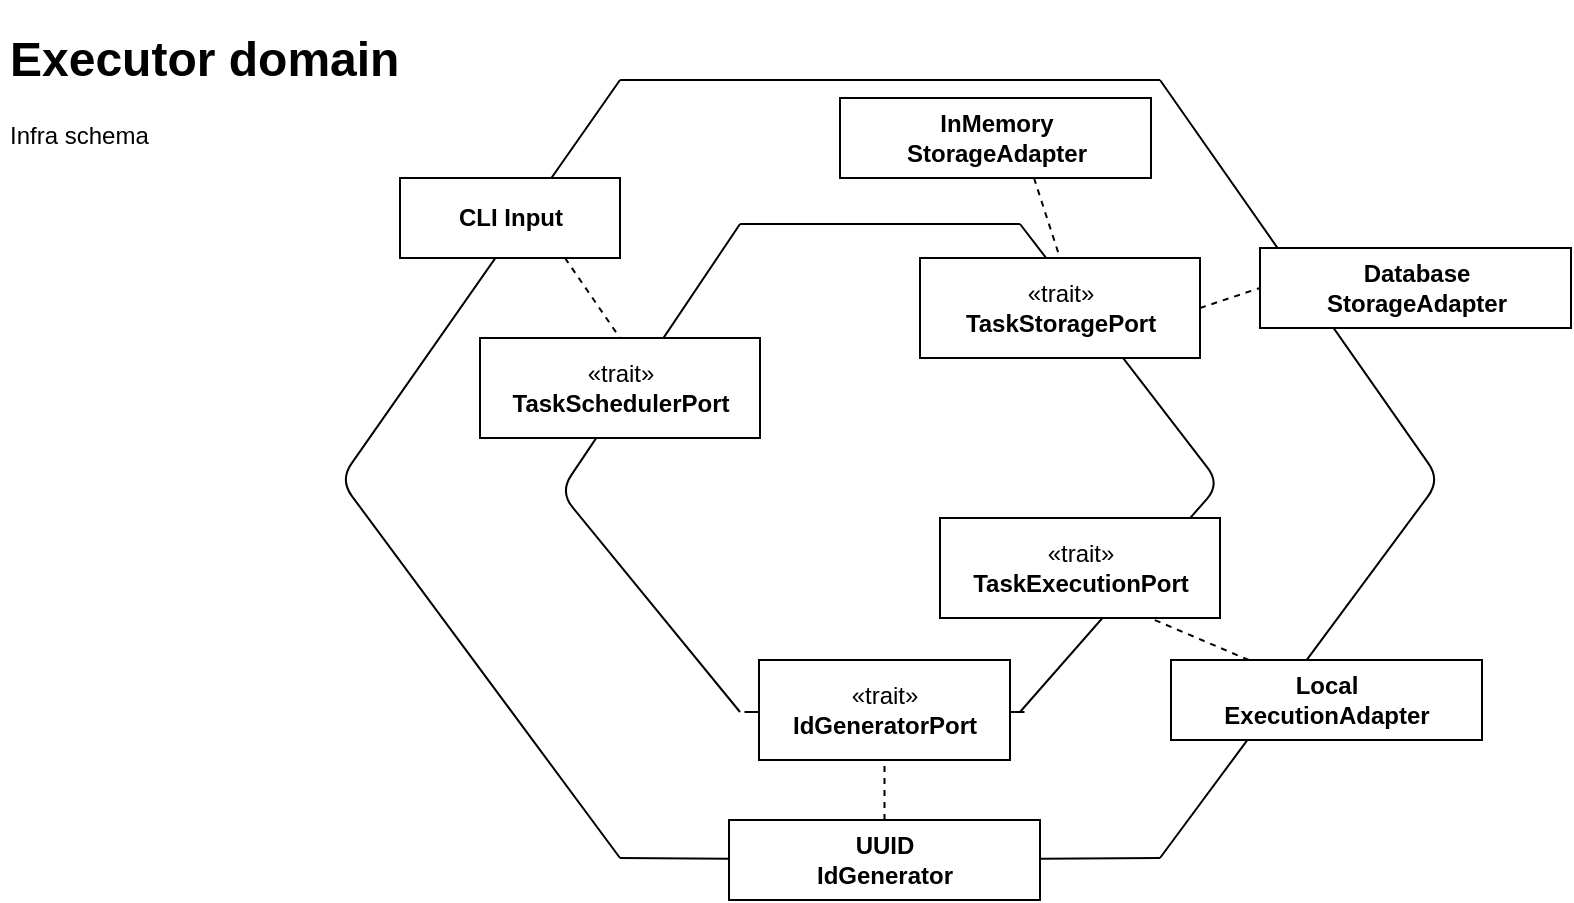 <mxfile version="12.9.6" type="device"><diagram id="_4J3uSuHlD3rPJK8LCzG" name="Page-1"><mxGraphModel dx="2062" dy="1088" grid="1" gridSize="10" guides="1" tooltips="1" connect="1" arrows="1" fold="1" page="1" pageScale="1" pageWidth="827" pageHeight="1169" math="0" shadow="0"><root><mxCell id="0"/><mxCell id="1" parent="0"/><mxCell id="YnIHJ7CLXTOqS6dfCss6-2" value="&lt;h1&gt;Executor domain&lt;/h1&gt;&lt;p&gt;Infra schema&lt;/p&gt;" style="text;html=1;strokeColor=none;fillColor=none;spacing=5;spacingTop=-20;whiteSpace=wrap;overflow=hidden;rounded=0;" parent="1" vertex="1"><mxGeometry x="10" y="10" width="220" height="70" as="geometry"/></mxCell><mxCell id="YnIHJ7CLXTOqS6dfCss6-3" value="" style="endArrow=none;html=1;" parent="1" edge="1"><mxGeometry width="50" height="50" relative="1" as="geometry"><mxPoint x="380" y="356" as="sourcePoint"/><mxPoint x="380" y="112" as="targetPoint"/><Array as="points"><mxPoint x="290" y="246"/></Array></mxGeometry></mxCell><mxCell id="YnIHJ7CLXTOqS6dfCss6-4" value="" style="endArrow=none;html=1;" parent="1" edge="1"><mxGeometry width="50" height="50" relative="1" as="geometry"><mxPoint x="520" y="356" as="sourcePoint"/><mxPoint x="520" y="112" as="targetPoint"/><Array as="points"><mxPoint x="620" y="242"/></Array></mxGeometry></mxCell><mxCell id="YnIHJ7CLXTOqS6dfCss6-5" value="" style="endArrow=none;html=1;" parent="1" edge="1"><mxGeometry width="50" height="50" relative="1" as="geometry"><mxPoint x="380" y="112" as="sourcePoint"/><mxPoint x="520" y="112" as="targetPoint"/></mxGeometry></mxCell><mxCell id="YnIHJ7CLXTOqS6dfCss6-6" value="" style="endArrow=none;html=1;" parent="1" edge="1"><mxGeometry width="50" height="50" relative="1" as="geometry"><mxPoint x="382.25" y="356" as="sourcePoint"/><mxPoint x="522.25" y="356" as="targetPoint"/></mxGeometry></mxCell><mxCell id="YnIHJ7CLXTOqS6dfCss6-7" value="«trait»&lt;br&gt;&lt;b&gt;TaskSchedulerPort&lt;/b&gt;" style="html=1;" parent="1" vertex="1"><mxGeometry x="250" y="169" width="140" height="50" as="geometry"/></mxCell><mxCell id="YnIHJ7CLXTOqS6dfCss6-11" value="«trait»&lt;br&gt;&lt;b&gt;TaskStoragePort&lt;/b&gt;" style="html=1;" parent="1" vertex="1"><mxGeometry x="470" y="129" width="140" height="50" as="geometry"/></mxCell><mxCell id="YnIHJ7CLXTOqS6dfCss6-12" value="«trait»&lt;br&gt;&lt;b&gt;TaskExecutionPort&lt;/b&gt;" style="html=1;" parent="1" vertex="1"><mxGeometry x="480" y="259" width="140" height="50" as="geometry"/></mxCell><mxCell id="YnIHJ7CLXTOqS6dfCss6-13" value="«trait»&lt;br&gt;&lt;b&gt;IdGeneratorPort&lt;/b&gt;" style="html=1;" parent="1" vertex="1"><mxGeometry x="389.5" y="330" width="125.5" height="50" as="geometry"/></mxCell><mxCell id="YnIHJ7CLXTOqS6dfCss6-16" value="" style="endArrow=none;html=1;" parent="1" edge="1"><mxGeometry width="50" height="50" relative="1" as="geometry"><mxPoint x="320" y="429" as="sourcePoint"/><mxPoint x="320" y="40" as="targetPoint"/><Array as="points"><mxPoint x="180" y="240"/></Array></mxGeometry></mxCell><mxCell id="YnIHJ7CLXTOqS6dfCss6-17" value="" style="endArrow=none;html=1;" parent="1" edge="1"><mxGeometry width="50" height="50" relative="1" as="geometry"><mxPoint x="590" y="429" as="sourcePoint"/><mxPoint x="590" y="40" as="targetPoint"/><Array as="points"><mxPoint x="730" y="240"/></Array></mxGeometry></mxCell><mxCell id="YnIHJ7CLXTOqS6dfCss6-18" value="" style="endArrow=none;html=1;" parent="1" source="YnIHJ7CLXTOqS6dfCss6-28" edge="1"><mxGeometry width="50" height="50" relative="1" as="geometry"><mxPoint x="320" y="429" as="sourcePoint"/><mxPoint x="590" y="429" as="targetPoint"/></mxGeometry></mxCell><mxCell id="YnIHJ7CLXTOqS6dfCss6-19" value="" style="endArrow=none;html=1;" parent="1" edge="1"><mxGeometry width="50" height="50" relative="1" as="geometry"><mxPoint x="320" y="40" as="sourcePoint"/><mxPoint x="590" y="40" as="targetPoint"/></mxGeometry></mxCell><mxCell id="YnIHJ7CLXTOqS6dfCss6-24" value="&lt;b&gt;InMemory&lt;br&gt;StorageAdapter&lt;/b&gt;" style="html=1;" parent="1" vertex="1"><mxGeometry x="430" y="49" width="155.5" height="40" as="geometry"/></mxCell><mxCell id="YnIHJ7CLXTOqS6dfCss6-25" value="&lt;b&gt;Database&lt;br&gt;StorageAdapter&lt;/b&gt;" style="html=1;" parent="1" vertex="1"><mxGeometry x="640" y="124" width="155.5" height="40" as="geometry"/></mxCell><mxCell id="YnIHJ7CLXTOqS6dfCss6-26" value="&lt;b&gt;Local&lt;br&gt;ExecutionAdapter&lt;br&gt;&lt;/b&gt;" style="html=1;" parent="1" vertex="1"><mxGeometry x="595.5" y="330" width="155.5" height="40" as="geometry"/></mxCell><mxCell id="YnIHJ7CLXTOqS6dfCss6-29" value="&lt;b&gt;CLI Input&lt;br&gt;&lt;/b&gt;" style="html=1;" parent="1" vertex="1"><mxGeometry x="210" y="89" width="110" height="40" as="geometry"/></mxCell><mxCell id="YnIHJ7CLXTOqS6dfCss6-31" value="" style="endArrow=none;dashed=1;html=1;exitX=0.75;exitY=1;exitDx=0;exitDy=0;entryX=0.5;entryY=0;entryDx=0;entryDy=0;" parent="1" source="YnIHJ7CLXTOqS6dfCss6-29" target="YnIHJ7CLXTOqS6dfCss6-7" edge="1"><mxGeometry width="50" height="50" relative="1" as="geometry"><mxPoint x="390" y="530" as="sourcePoint"/><mxPoint x="440" y="480" as="targetPoint"/></mxGeometry></mxCell><mxCell id="YnIHJ7CLXTOqS6dfCss6-32" value="" style="endArrow=none;dashed=1;html=1;entryX=0.5;entryY=0;entryDx=0;entryDy=0;" parent="1" target="YnIHJ7CLXTOqS6dfCss6-11" edge="1"><mxGeometry width="50" height="50" relative="1" as="geometry"><mxPoint x="527" y="89" as="sourcePoint"/><mxPoint x="670" y="49" as="targetPoint"/></mxGeometry></mxCell><mxCell id="YnIHJ7CLXTOqS6dfCss6-33" value="" style="endArrow=none;dashed=1;html=1;exitX=1;exitY=0.5;exitDx=0;exitDy=0;entryX=0;entryY=0.5;entryDx=0;entryDy=0;" parent="1" source="YnIHJ7CLXTOqS6dfCss6-11" target="YnIHJ7CLXTOqS6dfCss6-25" edge="1"><mxGeometry width="50" height="50" relative="1" as="geometry"><mxPoint x="390" y="530" as="sourcePoint"/><mxPoint x="440" y="480" as="targetPoint"/></mxGeometry></mxCell><mxCell id="YnIHJ7CLXTOqS6dfCss6-34" value="" style="endArrow=none;dashed=1;html=1;entryX=0.75;entryY=1;entryDx=0;entryDy=0;exitX=0.25;exitY=0;exitDx=0;exitDy=0;" parent="1" source="YnIHJ7CLXTOqS6dfCss6-26" target="YnIHJ7CLXTOqS6dfCss6-12" edge="1"><mxGeometry width="50" height="50" relative="1" as="geometry"><mxPoint x="390" y="530" as="sourcePoint"/><mxPoint x="440" y="480" as="targetPoint"/></mxGeometry></mxCell><mxCell id="YnIHJ7CLXTOqS6dfCss6-35" value="" style="endArrow=none;dashed=1;html=1;entryX=0.5;entryY=1;entryDx=0;entryDy=0;" parent="1" target="YnIHJ7CLXTOqS6dfCss6-13" edge="1"><mxGeometry width="50" height="50" relative="1" as="geometry"><mxPoint x="452" y="380" as="sourcePoint"/><mxPoint x="440" y="480" as="targetPoint"/></mxGeometry></mxCell><mxCell id="YnIHJ7CLXTOqS6dfCss6-28" value="&lt;b&gt;UUID&lt;br&gt;IdGenerator&lt;br&gt;&lt;/b&gt;" style="html=1;" parent="1" vertex="1"><mxGeometry x="374.5" y="410" width="155.5" height="40" as="geometry"/></mxCell><mxCell id="YnIHJ7CLXTOqS6dfCss6-36" value="" style="endArrow=none;html=1;" parent="1" target="YnIHJ7CLXTOqS6dfCss6-28" edge="1"><mxGeometry width="50" height="50" relative="1" as="geometry"><mxPoint x="320" y="429" as="sourcePoint"/><mxPoint x="600" y="429" as="targetPoint"/></mxGeometry></mxCell><mxCell id="YnIHJ7CLXTOqS6dfCss6-37" value="" style="endArrow=none;dashed=1;html=1;entryX=0.5;entryY=1;entryDx=0;entryDy=0;exitX=0.5;exitY=0;exitDx=0;exitDy=0;" parent="1" source="YnIHJ7CLXTOqS6dfCss6-28" target="YnIHJ7CLXTOqS6dfCss6-13" edge="1"><mxGeometry width="50" height="50" relative="1" as="geometry"><mxPoint x="390" y="530" as="sourcePoint"/><mxPoint x="440" y="480" as="targetPoint"/></mxGeometry></mxCell></root></mxGraphModel></diagram></mxfile>